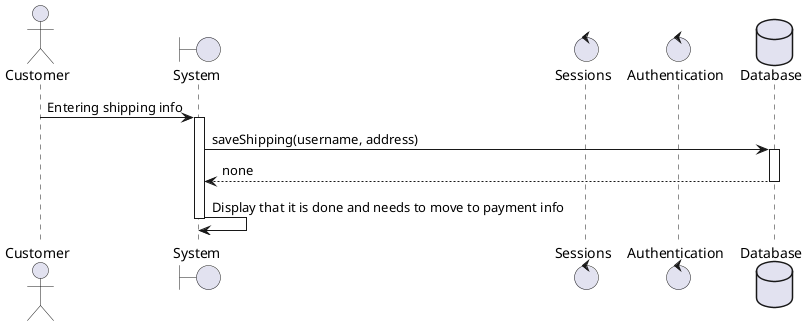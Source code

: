 @startuml shipping-info
actor Customer
boundary "System" as system
control "Sessions" as sessions
control "Authentication" as auth
database "Database" as db
Customer -> system: Entering shipping info
activate system
system -> db: saveShipping(username, address)
activate db
db --> system: none
deactivate db
system -> system: Display that it is done and needs to move to payment info
deactivate system
@enduml